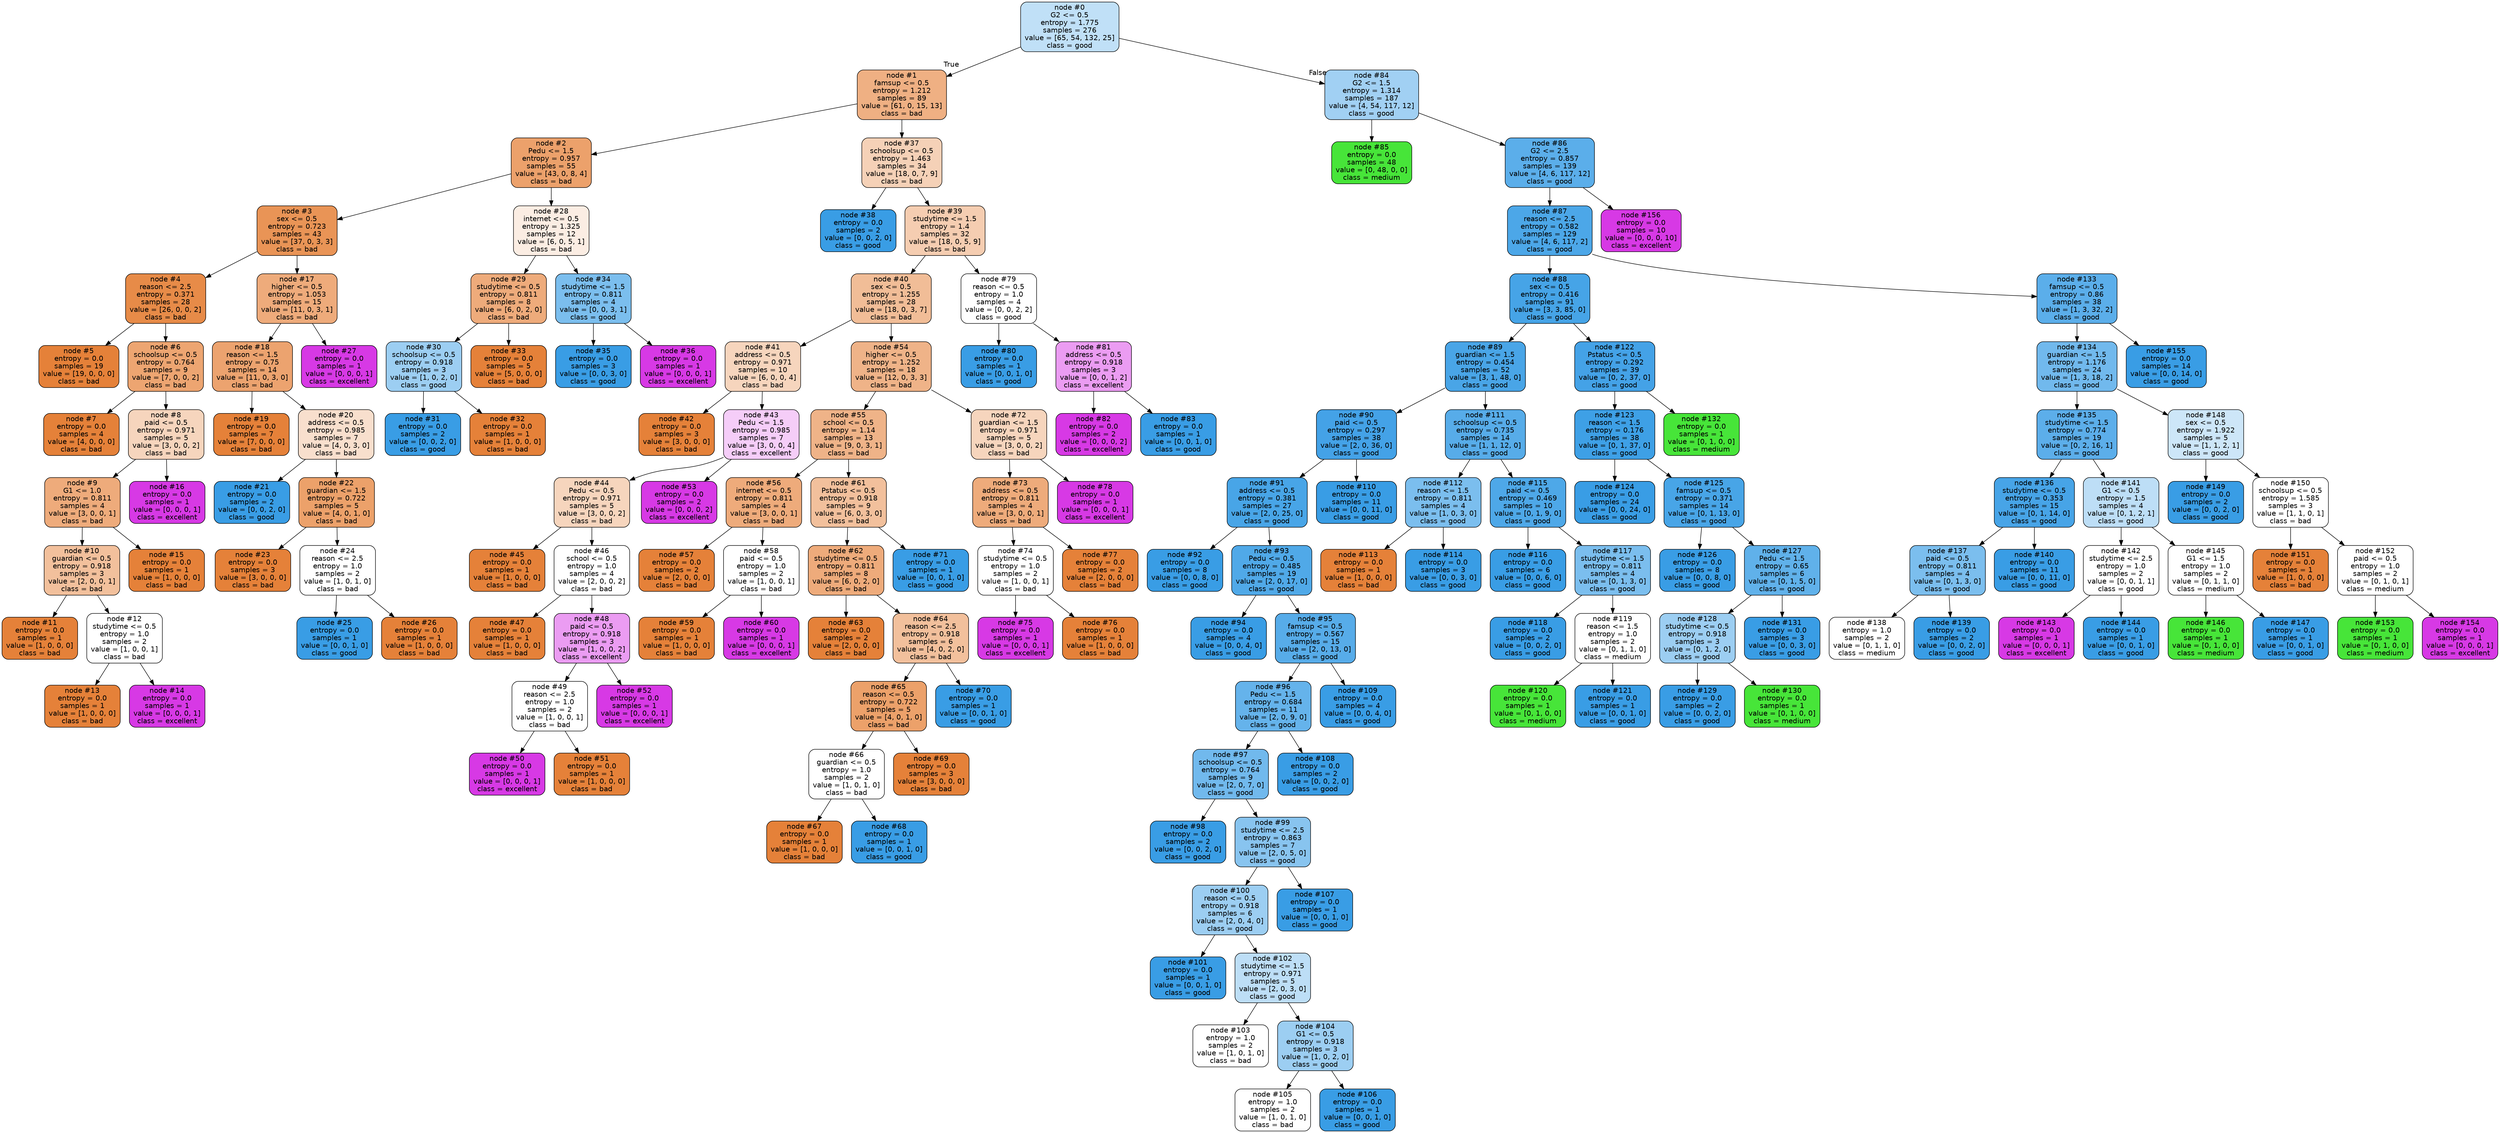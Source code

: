 digraph Tree {
node [shape=box, style="filled, rounded", color="black", fontname=helvetica] ;
edge [fontname=helvetica] ;
0 [label="node #0\nG2 <= 0.5\nentropy = 1.775\nsamples = 276\nvalue = [65, 54, 132, 25]\nclass = good", fillcolor="#399de551"] ;
1 [label="node #1\nfamsup <= 0.5\nentropy = 1.212\nsamples = 89\nvalue = [61, 0, 15, 13]\nclass = bad", fillcolor="#e581399f"] ;
0 -> 1 [labeldistance=2.5, labelangle=45, headlabel="True"] ;
2 [label="node #2\nPedu <= 1.5\nentropy = 0.957\nsamples = 55\nvalue = [43, 0, 8, 4]\nclass = bad", fillcolor="#e58139be"] ;
1 -> 2 ;
3 [label="node #3\nsex <= 0.5\nentropy = 0.723\nsamples = 43\nvalue = [37, 0, 3, 3]\nclass = bad", fillcolor="#e58139d9"] ;
2 -> 3 ;
4 [label="node #4\nreason <= 2.5\nentropy = 0.371\nsamples = 28\nvalue = [26, 0, 0, 2]\nclass = bad", fillcolor="#e58139eb"] ;
3 -> 4 ;
5 [label="node #5\nentropy = 0.0\nsamples = 19\nvalue = [19, 0, 0, 0]\nclass = bad", fillcolor="#e58139ff"] ;
4 -> 5 ;
6 [label="node #6\nschoolsup <= 0.5\nentropy = 0.764\nsamples = 9\nvalue = [7, 0, 0, 2]\nclass = bad", fillcolor="#e58139b6"] ;
4 -> 6 ;
7 [label="node #7\nentropy = 0.0\nsamples = 4\nvalue = [4, 0, 0, 0]\nclass = bad", fillcolor="#e58139ff"] ;
6 -> 7 ;
8 [label="node #8\npaid <= 0.5\nentropy = 0.971\nsamples = 5\nvalue = [3, 0, 0, 2]\nclass = bad", fillcolor="#e5813955"] ;
6 -> 8 ;
9 [label="node #9\nG1 <= 1.0\nentropy = 0.811\nsamples = 4\nvalue = [3, 0, 0, 1]\nclass = bad", fillcolor="#e58139aa"] ;
8 -> 9 ;
10 [label="node #10\nguardian <= 0.5\nentropy = 0.918\nsamples = 3\nvalue = [2, 0, 0, 1]\nclass = bad", fillcolor="#e581397f"] ;
9 -> 10 ;
11 [label="node #11\nentropy = 0.0\nsamples = 1\nvalue = [1, 0, 0, 0]\nclass = bad", fillcolor="#e58139ff"] ;
10 -> 11 ;
12 [label="node #12\nstudytime <= 0.5\nentropy = 1.0\nsamples = 2\nvalue = [1, 0, 0, 1]\nclass = bad", fillcolor="#e5813900"] ;
10 -> 12 ;
13 [label="node #13\nentropy = 0.0\nsamples = 1\nvalue = [1, 0, 0, 0]\nclass = bad", fillcolor="#e58139ff"] ;
12 -> 13 ;
14 [label="node #14\nentropy = 0.0\nsamples = 1\nvalue = [0, 0, 0, 1]\nclass = excellent", fillcolor="#d739e5ff"] ;
12 -> 14 ;
15 [label="node #15\nentropy = 0.0\nsamples = 1\nvalue = [1, 0, 0, 0]\nclass = bad", fillcolor="#e58139ff"] ;
9 -> 15 ;
16 [label="node #16\nentropy = 0.0\nsamples = 1\nvalue = [0, 0, 0, 1]\nclass = excellent", fillcolor="#d739e5ff"] ;
8 -> 16 ;
17 [label="node #17\nhigher <= 0.5\nentropy = 1.053\nsamples = 15\nvalue = [11, 0, 3, 1]\nclass = bad", fillcolor="#e58139aa"] ;
3 -> 17 ;
18 [label="node #18\nreason <= 1.5\nentropy = 0.75\nsamples = 14\nvalue = [11, 0, 3, 0]\nclass = bad", fillcolor="#e58139b9"] ;
17 -> 18 ;
19 [label="node #19\nentropy = 0.0\nsamples = 7\nvalue = [7, 0, 0, 0]\nclass = bad", fillcolor="#e58139ff"] ;
18 -> 19 ;
20 [label="node #20\naddress <= 0.5\nentropy = 0.985\nsamples = 7\nvalue = [4, 0, 3, 0]\nclass = bad", fillcolor="#e5813940"] ;
18 -> 20 ;
21 [label="node #21\nentropy = 0.0\nsamples = 2\nvalue = [0, 0, 2, 0]\nclass = good", fillcolor="#399de5ff"] ;
20 -> 21 ;
22 [label="node #22\nguardian <= 1.5\nentropy = 0.722\nsamples = 5\nvalue = [4, 0, 1, 0]\nclass = bad", fillcolor="#e58139bf"] ;
20 -> 22 ;
23 [label="node #23\nentropy = 0.0\nsamples = 3\nvalue = [3, 0, 0, 0]\nclass = bad", fillcolor="#e58139ff"] ;
22 -> 23 ;
24 [label="node #24\nreason <= 2.5\nentropy = 1.0\nsamples = 2\nvalue = [1, 0, 1, 0]\nclass = bad", fillcolor="#e5813900"] ;
22 -> 24 ;
25 [label="node #25\nentropy = 0.0\nsamples = 1\nvalue = [0, 0, 1, 0]\nclass = good", fillcolor="#399de5ff"] ;
24 -> 25 ;
26 [label="node #26\nentropy = 0.0\nsamples = 1\nvalue = [1, 0, 0, 0]\nclass = bad", fillcolor="#e58139ff"] ;
24 -> 26 ;
27 [label="node #27\nentropy = 0.0\nsamples = 1\nvalue = [0, 0, 0, 1]\nclass = excellent", fillcolor="#d739e5ff"] ;
17 -> 27 ;
28 [label="node #28\ninternet <= 0.5\nentropy = 1.325\nsamples = 12\nvalue = [6, 0, 5, 1]\nclass = bad", fillcolor="#e5813924"] ;
2 -> 28 ;
29 [label="node #29\nstudytime <= 0.5\nentropy = 0.811\nsamples = 8\nvalue = [6, 0, 2, 0]\nclass = bad", fillcolor="#e58139aa"] ;
28 -> 29 ;
30 [label="node #30\nschoolsup <= 0.5\nentropy = 0.918\nsamples = 3\nvalue = [1, 0, 2, 0]\nclass = good", fillcolor="#399de57f"] ;
29 -> 30 ;
31 [label="node #31\nentropy = 0.0\nsamples = 2\nvalue = [0, 0, 2, 0]\nclass = good", fillcolor="#399de5ff"] ;
30 -> 31 ;
32 [label="node #32\nentropy = 0.0\nsamples = 1\nvalue = [1, 0, 0, 0]\nclass = bad", fillcolor="#e58139ff"] ;
30 -> 32 ;
33 [label="node #33\nentropy = 0.0\nsamples = 5\nvalue = [5, 0, 0, 0]\nclass = bad", fillcolor="#e58139ff"] ;
29 -> 33 ;
34 [label="node #34\nstudytime <= 1.5\nentropy = 0.811\nsamples = 4\nvalue = [0, 0, 3, 1]\nclass = good", fillcolor="#399de5aa"] ;
28 -> 34 ;
35 [label="node #35\nentropy = 0.0\nsamples = 3\nvalue = [0, 0, 3, 0]\nclass = good", fillcolor="#399de5ff"] ;
34 -> 35 ;
36 [label="node #36\nentropy = 0.0\nsamples = 1\nvalue = [0, 0, 0, 1]\nclass = excellent", fillcolor="#d739e5ff"] ;
34 -> 36 ;
37 [label="node #37\nschoolsup <= 0.5\nentropy = 1.463\nsamples = 34\nvalue = [18, 0, 7, 9]\nclass = bad", fillcolor="#e581395c"] ;
1 -> 37 ;
38 [label="node #38\nentropy = 0.0\nsamples = 2\nvalue = [0, 0, 2, 0]\nclass = good", fillcolor="#399de5ff"] ;
37 -> 38 ;
39 [label="node #39\nstudytime <= 1.5\nentropy = 1.4\nsamples = 32\nvalue = [18, 0, 5, 9]\nclass = bad", fillcolor="#e5813964"] ;
37 -> 39 ;
40 [label="node #40\nsex <= 0.5\nentropy = 1.255\nsamples = 28\nvalue = [18, 0, 3, 7]\nclass = bad", fillcolor="#e5813986"] ;
39 -> 40 ;
41 [label="node #41\naddress <= 0.5\nentropy = 0.971\nsamples = 10\nvalue = [6, 0, 0, 4]\nclass = bad", fillcolor="#e5813955"] ;
40 -> 41 ;
42 [label="node #42\nentropy = 0.0\nsamples = 3\nvalue = [3, 0, 0, 0]\nclass = bad", fillcolor="#e58139ff"] ;
41 -> 42 ;
43 [label="node #43\nPedu <= 1.5\nentropy = 0.985\nsamples = 7\nvalue = [3, 0, 0, 4]\nclass = excellent", fillcolor="#d739e540"] ;
41 -> 43 ;
44 [label="node #44\nPedu <= 0.5\nentropy = 0.971\nsamples = 5\nvalue = [3, 0, 0, 2]\nclass = bad", fillcolor="#e5813955"] ;
43 -> 44 ;
45 [label="node #45\nentropy = 0.0\nsamples = 1\nvalue = [1, 0, 0, 0]\nclass = bad", fillcolor="#e58139ff"] ;
44 -> 45 ;
46 [label="node #46\nschool <= 0.5\nentropy = 1.0\nsamples = 4\nvalue = [2, 0, 0, 2]\nclass = bad", fillcolor="#e5813900"] ;
44 -> 46 ;
47 [label="node #47\nentropy = 0.0\nsamples = 1\nvalue = [1, 0, 0, 0]\nclass = bad", fillcolor="#e58139ff"] ;
46 -> 47 ;
48 [label="node #48\npaid <= 0.5\nentropy = 0.918\nsamples = 3\nvalue = [1, 0, 0, 2]\nclass = excellent", fillcolor="#d739e57f"] ;
46 -> 48 ;
49 [label="node #49\nreason <= 2.5\nentropy = 1.0\nsamples = 2\nvalue = [1, 0, 0, 1]\nclass = bad", fillcolor="#e5813900"] ;
48 -> 49 ;
50 [label="node #50\nentropy = 0.0\nsamples = 1\nvalue = [0, 0, 0, 1]\nclass = excellent", fillcolor="#d739e5ff"] ;
49 -> 50 ;
51 [label="node #51\nentropy = 0.0\nsamples = 1\nvalue = [1, 0, 0, 0]\nclass = bad", fillcolor="#e58139ff"] ;
49 -> 51 ;
52 [label="node #52\nentropy = 0.0\nsamples = 1\nvalue = [0, 0, 0, 1]\nclass = excellent", fillcolor="#d739e5ff"] ;
48 -> 52 ;
53 [label="node #53\nentropy = 0.0\nsamples = 2\nvalue = [0, 0, 0, 2]\nclass = excellent", fillcolor="#d739e5ff"] ;
43 -> 53 ;
54 [label="node #54\nhigher <= 0.5\nentropy = 1.252\nsamples = 18\nvalue = [12, 0, 3, 3]\nclass = bad", fillcolor="#e5813999"] ;
40 -> 54 ;
55 [label="node #55\nschool <= 0.5\nentropy = 1.14\nsamples = 13\nvalue = [9, 0, 3, 1]\nclass = bad", fillcolor="#e5813999"] ;
54 -> 55 ;
56 [label="node #56\ninternet <= 0.5\nentropy = 0.811\nsamples = 4\nvalue = [3, 0, 0, 1]\nclass = bad", fillcolor="#e58139aa"] ;
55 -> 56 ;
57 [label="node #57\nentropy = 0.0\nsamples = 2\nvalue = [2, 0, 0, 0]\nclass = bad", fillcolor="#e58139ff"] ;
56 -> 57 ;
58 [label="node #58\npaid <= 0.5\nentropy = 1.0\nsamples = 2\nvalue = [1, 0, 0, 1]\nclass = bad", fillcolor="#e5813900"] ;
56 -> 58 ;
59 [label="node #59\nentropy = 0.0\nsamples = 1\nvalue = [1, 0, 0, 0]\nclass = bad", fillcolor="#e58139ff"] ;
58 -> 59 ;
60 [label="node #60\nentropy = 0.0\nsamples = 1\nvalue = [0, 0, 0, 1]\nclass = excellent", fillcolor="#d739e5ff"] ;
58 -> 60 ;
61 [label="node #61\nPstatus <= 0.5\nentropy = 0.918\nsamples = 9\nvalue = [6, 0, 3, 0]\nclass = bad", fillcolor="#e581397f"] ;
55 -> 61 ;
62 [label="node #62\nstudytime <= 0.5\nentropy = 0.811\nsamples = 8\nvalue = [6, 0, 2, 0]\nclass = bad", fillcolor="#e58139aa"] ;
61 -> 62 ;
63 [label="node #63\nentropy = 0.0\nsamples = 2\nvalue = [2, 0, 0, 0]\nclass = bad", fillcolor="#e58139ff"] ;
62 -> 63 ;
64 [label="node #64\nreason <= 2.5\nentropy = 0.918\nsamples = 6\nvalue = [4, 0, 2, 0]\nclass = bad", fillcolor="#e581397f"] ;
62 -> 64 ;
65 [label="node #65\nreason <= 0.5\nentropy = 0.722\nsamples = 5\nvalue = [4, 0, 1, 0]\nclass = bad", fillcolor="#e58139bf"] ;
64 -> 65 ;
66 [label="node #66\nguardian <= 0.5\nentropy = 1.0\nsamples = 2\nvalue = [1, 0, 1, 0]\nclass = bad", fillcolor="#e5813900"] ;
65 -> 66 ;
67 [label="node #67\nentropy = 0.0\nsamples = 1\nvalue = [1, 0, 0, 0]\nclass = bad", fillcolor="#e58139ff"] ;
66 -> 67 ;
68 [label="node #68\nentropy = 0.0\nsamples = 1\nvalue = [0, 0, 1, 0]\nclass = good", fillcolor="#399de5ff"] ;
66 -> 68 ;
69 [label="node #69\nentropy = 0.0\nsamples = 3\nvalue = [3, 0, 0, 0]\nclass = bad", fillcolor="#e58139ff"] ;
65 -> 69 ;
70 [label="node #70\nentropy = 0.0\nsamples = 1\nvalue = [0, 0, 1, 0]\nclass = good", fillcolor="#399de5ff"] ;
64 -> 70 ;
71 [label="node #71\nentropy = 0.0\nsamples = 1\nvalue = [0, 0, 1, 0]\nclass = good", fillcolor="#399de5ff"] ;
61 -> 71 ;
72 [label="node #72\nguardian <= 1.5\nentropy = 0.971\nsamples = 5\nvalue = [3, 0, 0, 2]\nclass = bad", fillcolor="#e5813955"] ;
54 -> 72 ;
73 [label="node #73\naddress <= 0.5\nentropy = 0.811\nsamples = 4\nvalue = [3, 0, 0, 1]\nclass = bad", fillcolor="#e58139aa"] ;
72 -> 73 ;
74 [label="node #74\nstudytime <= 0.5\nentropy = 1.0\nsamples = 2\nvalue = [1, 0, 0, 1]\nclass = bad", fillcolor="#e5813900"] ;
73 -> 74 ;
75 [label="node #75\nentropy = 0.0\nsamples = 1\nvalue = [0, 0, 0, 1]\nclass = excellent", fillcolor="#d739e5ff"] ;
74 -> 75 ;
76 [label="node #76\nentropy = 0.0\nsamples = 1\nvalue = [1, 0, 0, 0]\nclass = bad", fillcolor="#e58139ff"] ;
74 -> 76 ;
77 [label="node #77\nentropy = 0.0\nsamples = 2\nvalue = [2, 0, 0, 0]\nclass = bad", fillcolor="#e58139ff"] ;
73 -> 77 ;
78 [label="node #78\nentropy = 0.0\nsamples = 1\nvalue = [0, 0, 0, 1]\nclass = excellent", fillcolor="#d739e5ff"] ;
72 -> 78 ;
79 [label="node #79\nreason <= 0.5\nentropy = 1.0\nsamples = 4\nvalue = [0, 0, 2, 2]\nclass = good", fillcolor="#399de500"] ;
39 -> 79 ;
80 [label="node #80\nentropy = 0.0\nsamples = 1\nvalue = [0, 0, 1, 0]\nclass = good", fillcolor="#399de5ff"] ;
79 -> 80 ;
81 [label="node #81\naddress <= 0.5\nentropy = 0.918\nsamples = 3\nvalue = [0, 0, 1, 2]\nclass = excellent", fillcolor="#d739e57f"] ;
79 -> 81 ;
82 [label="node #82\nentropy = 0.0\nsamples = 2\nvalue = [0, 0, 0, 2]\nclass = excellent", fillcolor="#d739e5ff"] ;
81 -> 82 ;
83 [label="node #83\nentropy = 0.0\nsamples = 1\nvalue = [0, 0, 1, 0]\nclass = good", fillcolor="#399de5ff"] ;
81 -> 83 ;
84 [label="node #84\nG2 <= 1.5\nentropy = 1.314\nsamples = 187\nvalue = [4, 54, 117, 12]\nclass = good", fillcolor="#399de579"] ;
0 -> 84 [labeldistance=2.5, labelangle=-45, headlabel="False"] ;
85 [label="node #85\nentropy = 0.0\nsamples = 48\nvalue = [0, 48, 0, 0]\nclass = medium", fillcolor="#47e539ff"] ;
84 -> 85 ;
86 [label="node #86\nG2 <= 2.5\nentropy = 0.857\nsamples = 139\nvalue = [4, 6, 117, 12]\nclass = good", fillcolor="#399de5d3"] ;
84 -> 86 ;
87 [label="node #87\nreason <= 2.5\nentropy = 0.582\nsamples = 129\nvalue = [4, 6, 117, 2]\nclass = good", fillcolor="#399de5e6"] ;
86 -> 87 ;
88 [label="node #88\nsex <= 0.5\nentropy = 0.416\nsamples = 91\nvalue = [3, 3, 85, 0]\nclass = good", fillcolor="#399de5ee"] ;
87 -> 88 ;
89 [label="node #89\nguardian <= 1.5\nentropy = 0.454\nsamples = 52\nvalue = [3, 1, 48, 0]\nclass = good", fillcolor="#399de5ea"] ;
88 -> 89 ;
90 [label="node #90\npaid <= 0.5\nentropy = 0.297\nsamples = 38\nvalue = [2, 0, 36, 0]\nclass = good", fillcolor="#399de5f1"] ;
89 -> 90 ;
91 [label="node #91\naddress <= 0.5\nentropy = 0.381\nsamples = 27\nvalue = [2, 0, 25, 0]\nclass = good", fillcolor="#399de5eb"] ;
90 -> 91 ;
92 [label="node #92\nentropy = 0.0\nsamples = 8\nvalue = [0, 0, 8, 0]\nclass = good", fillcolor="#399de5ff"] ;
91 -> 92 ;
93 [label="node #93\nPedu <= 0.5\nentropy = 0.485\nsamples = 19\nvalue = [2, 0, 17, 0]\nclass = good", fillcolor="#399de5e1"] ;
91 -> 93 ;
94 [label="node #94\nentropy = 0.0\nsamples = 4\nvalue = [0, 0, 4, 0]\nclass = good", fillcolor="#399de5ff"] ;
93 -> 94 ;
95 [label="node #95\nfamsup <= 0.5\nentropy = 0.567\nsamples = 15\nvalue = [2, 0, 13, 0]\nclass = good", fillcolor="#399de5d8"] ;
93 -> 95 ;
96 [label="node #96\nPedu <= 1.5\nentropy = 0.684\nsamples = 11\nvalue = [2, 0, 9, 0]\nclass = good", fillcolor="#399de5c6"] ;
95 -> 96 ;
97 [label="node #97\nschoolsup <= 0.5\nentropy = 0.764\nsamples = 9\nvalue = [2, 0, 7, 0]\nclass = good", fillcolor="#399de5b6"] ;
96 -> 97 ;
98 [label="node #98\nentropy = 0.0\nsamples = 2\nvalue = [0, 0, 2, 0]\nclass = good", fillcolor="#399de5ff"] ;
97 -> 98 ;
99 [label="node #99\nstudytime <= 2.5\nentropy = 0.863\nsamples = 7\nvalue = [2, 0, 5, 0]\nclass = good", fillcolor="#399de599"] ;
97 -> 99 ;
100 [label="node #100\nreason <= 0.5\nentropy = 0.918\nsamples = 6\nvalue = [2, 0, 4, 0]\nclass = good", fillcolor="#399de57f"] ;
99 -> 100 ;
101 [label="node #101\nentropy = 0.0\nsamples = 1\nvalue = [0, 0, 1, 0]\nclass = good", fillcolor="#399de5ff"] ;
100 -> 101 ;
102 [label="node #102\nstudytime <= 1.5\nentropy = 0.971\nsamples = 5\nvalue = [2, 0, 3, 0]\nclass = good", fillcolor="#399de555"] ;
100 -> 102 ;
103 [label="node #103\nentropy = 1.0\nsamples = 2\nvalue = [1, 0, 1, 0]\nclass = bad", fillcolor="#e5813900"] ;
102 -> 103 ;
104 [label="node #104\nG1 <= 0.5\nentropy = 0.918\nsamples = 3\nvalue = [1, 0, 2, 0]\nclass = good", fillcolor="#399de57f"] ;
102 -> 104 ;
105 [label="node #105\nentropy = 1.0\nsamples = 2\nvalue = [1, 0, 1, 0]\nclass = bad", fillcolor="#e5813900"] ;
104 -> 105 ;
106 [label="node #106\nentropy = 0.0\nsamples = 1\nvalue = [0, 0, 1, 0]\nclass = good", fillcolor="#399de5ff"] ;
104 -> 106 ;
107 [label="node #107\nentropy = 0.0\nsamples = 1\nvalue = [0, 0, 1, 0]\nclass = good", fillcolor="#399de5ff"] ;
99 -> 107 ;
108 [label="node #108\nentropy = 0.0\nsamples = 2\nvalue = [0, 0, 2, 0]\nclass = good", fillcolor="#399de5ff"] ;
96 -> 108 ;
109 [label="node #109\nentropy = 0.0\nsamples = 4\nvalue = [0, 0, 4, 0]\nclass = good", fillcolor="#399de5ff"] ;
95 -> 109 ;
110 [label="node #110\nentropy = 0.0\nsamples = 11\nvalue = [0, 0, 11, 0]\nclass = good", fillcolor="#399de5ff"] ;
90 -> 110 ;
111 [label="node #111\nschoolsup <= 0.5\nentropy = 0.735\nsamples = 14\nvalue = [1, 1, 12, 0]\nclass = good", fillcolor="#399de5d8"] ;
89 -> 111 ;
112 [label="node #112\nreason <= 1.5\nentropy = 0.811\nsamples = 4\nvalue = [1, 0, 3, 0]\nclass = good", fillcolor="#399de5aa"] ;
111 -> 112 ;
113 [label="node #113\nentropy = 0.0\nsamples = 1\nvalue = [1, 0, 0, 0]\nclass = bad", fillcolor="#e58139ff"] ;
112 -> 113 ;
114 [label="node #114\nentropy = 0.0\nsamples = 3\nvalue = [0, 0, 3, 0]\nclass = good", fillcolor="#399de5ff"] ;
112 -> 114 ;
115 [label="node #115\npaid <= 0.5\nentropy = 0.469\nsamples = 10\nvalue = [0, 1, 9, 0]\nclass = good", fillcolor="#399de5e3"] ;
111 -> 115 ;
116 [label="node #116\nentropy = 0.0\nsamples = 6\nvalue = [0, 0, 6, 0]\nclass = good", fillcolor="#399de5ff"] ;
115 -> 116 ;
117 [label="node #117\nstudytime <= 1.5\nentropy = 0.811\nsamples = 4\nvalue = [0, 1, 3, 0]\nclass = good", fillcolor="#399de5aa"] ;
115 -> 117 ;
118 [label="node #118\nentropy = 0.0\nsamples = 2\nvalue = [0, 0, 2, 0]\nclass = good", fillcolor="#399de5ff"] ;
117 -> 118 ;
119 [label="node #119\nreason <= 1.5\nentropy = 1.0\nsamples = 2\nvalue = [0, 1, 1, 0]\nclass = medium", fillcolor="#47e53900"] ;
117 -> 119 ;
120 [label="node #120\nentropy = 0.0\nsamples = 1\nvalue = [0, 1, 0, 0]\nclass = medium", fillcolor="#47e539ff"] ;
119 -> 120 ;
121 [label="node #121\nentropy = 0.0\nsamples = 1\nvalue = [0, 0, 1, 0]\nclass = good", fillcolor="#399de5ff"] ;
119 -> 121 ;
122 [label="node #122\nPstatus <= 0.5\nentropy = 0.292\nsamples = 39\nvalue = [0, 2, 37, 0]\nclass = good", fillcolor="#399de5f1"] ;
88 -> 122 ;
123 [label="node #123\nreason <= 1.5\nentropy = 0.176\nsamples = 38\nvalue = [0, 1, 37, 0]\nclass = good", fillcolor="#399de5f8"] ;
122 -> 123 ;
124 [label="node #124\nentropy = 0.0\nsamples = 24\nvalue = [0, 0, 24, 0]\nclass = good", fillcolor="#399de5ff"] ;
123 -> 124 ;
125 [label="node #125\nfamsup <= 0.5\nentropy = 0.371\nsamples = 14\nvalue = [0, 1, 13, 0]\nclass = good", fillcolor="#399de5eb"] ;
123 -> 125 ;
126 [label="node #126\nentropy = 0.0\nsamples = 8\nvalue = [0, 0, 8, 0]\nclass = good", fillcolor="#399de5ff"] ;
125 -> 126 ;
127 [label="node #127\nPedu <= 1.5\nentropy = 0.65\nsamples = 6\nvalue = [0, 1, 5, 0]\nclass = good", fillcolor="#399de5cc"] ;
125 -> 127 ;
128 [label="node #128\nstudytime <= 0.5\nentropy = 0.918\nsamples = 3\nvalue = [0, 1, 2, 0]\nclass = good", fillcolor="#399de57f"] ;
127 -> 128 ;
129 [label="node #129\nentropy = 0.0\nsamples = 2\nvalue = [0, 0, 2, 0]\nclass = good", fillcolor="#399de5ff"] ;
128 -> 129 ;
130 [label="node #130\nentropy = 0.0\nsamples = 1\nvalue = [0, 1, 0, 0]\nclass = medium", fillcolor="#47e539ff"] ;
128 -> 130 ;
131 [label="node #131\nentropy = 0.0\nsamples = 3\nvalue = [0, 0, 3, 0]\nclass = good", fillcolor="#399de5ff"] ;
127 -> 131 ;
132 [label="node #132\nentropy = 0.0\nsamples = 1\nvalue = [0, 1, 0, 0]\nclass = medium", fillcolor="#47e539ff"] ;
122 -> 132 ;
133 [label="node #133\nfamsup <= 0.5\nentropy = 0.86\nsamples = 38\nvalue = [1, 3, 32, 2]\nclass = good", fillcolor="#399de5d3"] ;
87 -> 133 ;
134 [label="node #134\nguardian <= 1.5\nentropy = 1.176\nsamples = 24\nvalue = [1, 3, 18, 2]\nclass = good", fillcolor="#399de5b6"] ;
133 -> 134 ;
135 [label="node #135\nstudytime <= 1.5\nentropy = 0.774\nsamples = 19\nvalue = [0, 2, 16, 1]\nclass = good", fillcolor="#399de5d2"] ;
134 -> 135 ;
136 [label="node #136\nstudytime <= 0.5\nentropy = 0.353\nsamples = 15\nvalue = [0, 1, 14, 0]\nclass = good", fillcolor="#399de5ed"] ;
135 -> 136 ;
137 [label="node #137\npaid <= 0.5\nentropy = 0.811\nsamples = 4\nvalue = [0, 1, 3, 0]\nclass = good", fillcolor="#399de5aa"] ;
136 -> 137 ;
138 [label="node #138\nentropy = 1.0\nsamples = 2\nvalue = [0, 1, 1, 0]\nclass = medium", fillcolor="#47e53900"] ;
137 -> 138 ;
139 [label="node #139\nentropy = 0.0\nsamples = 2\nvalue = [0, 0, 2, 0]\nclass = good", fillcolor="#399de5ff"] ;
137 -> 139 ;
140 [label="node #140\nentropy = 0.0\nsamples = 11\nvalue = [0, 0, 11, 0]\nclass = good", fillcolor="#399de5ff"] ;
136 -> 140 ;
141 [label="node #141\nG1 <= 0.5\nentropy = 1.5\nsamples = 4\nvalue = [0, 1, 2, 1]\nclass = good", fillcolor="#399de555"] ;
135 -> 141 ;
142 [label="node #142\nstudytime <= 2.5\nentropy = 1.0\nsamples = 2\nvalue = [0, 0, 1, 1]\nclass = good", fillcolor="#399de500"] ;
141 -> 142 ;
143 [label="node #143\nentropy = 0.0\nsamples = 1\nvalue = [0, 0, 0, 1]\nclass = excellent", fillcolor="#d739e5ff"] ;
142 -> 143 ;
144 [label="node #144\nentropy = 0.0\nsamples = 1\nvalue = [0, 0, 1, 0]\nclass = good", fillcolor="#399de5ff"] ;
142 -> 144 ;
145 [label="node #145\nG1 <= 1.5\nentropy = 1.0\nsamples = 2\nvalue = [0, 1, 1, 0]\nclass = medium", fillcolor="#47e53900"] ;
141 -> 145 ;
146 [label="node #146\nentropy = 0.0\nsamples = 1\nvalue = [0, 1, 0, 0]\nclass = medium", fillcolor="#47e539ff"] ;
145 -> 146 ;
147 [label="node #147\nentropy = 0.0\nsamples = 1\nvalue = [0, 0, 1, 0]\nclass = good", fillcolor="#399de5ff"] ;
145 -> 147 ;
148 [label="node #148\nsex <= 0.5\nentropy = 1.922\nsamples = 5\nvalue = [1, 1, 2, 1]\nclass = good", fillcolor="#399de540"] ;
134 -> 148 ;
149 [label="node #149\nentropy = 0.0\nsamples = 2\nvalue = [0, 0, 2, 0]\nclass = good", fillcolor="#399de5ff"] ;
148 -> 149 ;
150 [label="node #150\nschoolsup <= 0.5\nentropy = 1.585\nsamples = 3\nvalue = [1, 1, 0, 1]\nclass = bad", fillcolor="#e5813900"] ;
148 -> 150 ;
151 [label="node #151\nentropy = 0.0\nsamples = 1\nvalue = [1, 0, 0, 0]\nclass = bad", fillcolor="#e58139ff"] ;
150 -> 151 ;
152 [label="node #152\npaid <= 0.5\nentropy = 1.0\nsamples = 2\nvalue = [0, 1, 0, 1]\nclass = medium", fillcolor="#47e53900"] ;
150 -> 152 ;
153 [label="node #153\nentropy = 0.0\nsamples = 1\nvalue = [0, 1, 0, 0]\nclass = medium", fillcolor="#47e539ff"] ;
152 -> 153 ;
154 [label="node #154\nentropy = 0.0\nsamples = 1\nvalue = [0, 0, 0, 1]\nclass = excellent", fillcolor="#d739e5ff"] ;
152 -> 154 ;
155 [label="node #155\nentropy = 0.0\nsamples = 14\nvalue = [0, 0, 14, 0]\nclass = good", fillcolor="#399de5ff"] ;
133 -> 155 ;
156 [label="node #156\nentropy = 0.0\nsamples = 10\nvalue = [0, 0, 0, 10]\nclass = excellent", fillcolor="#d739e5ff"] ;
86 -> 156 ;
}
